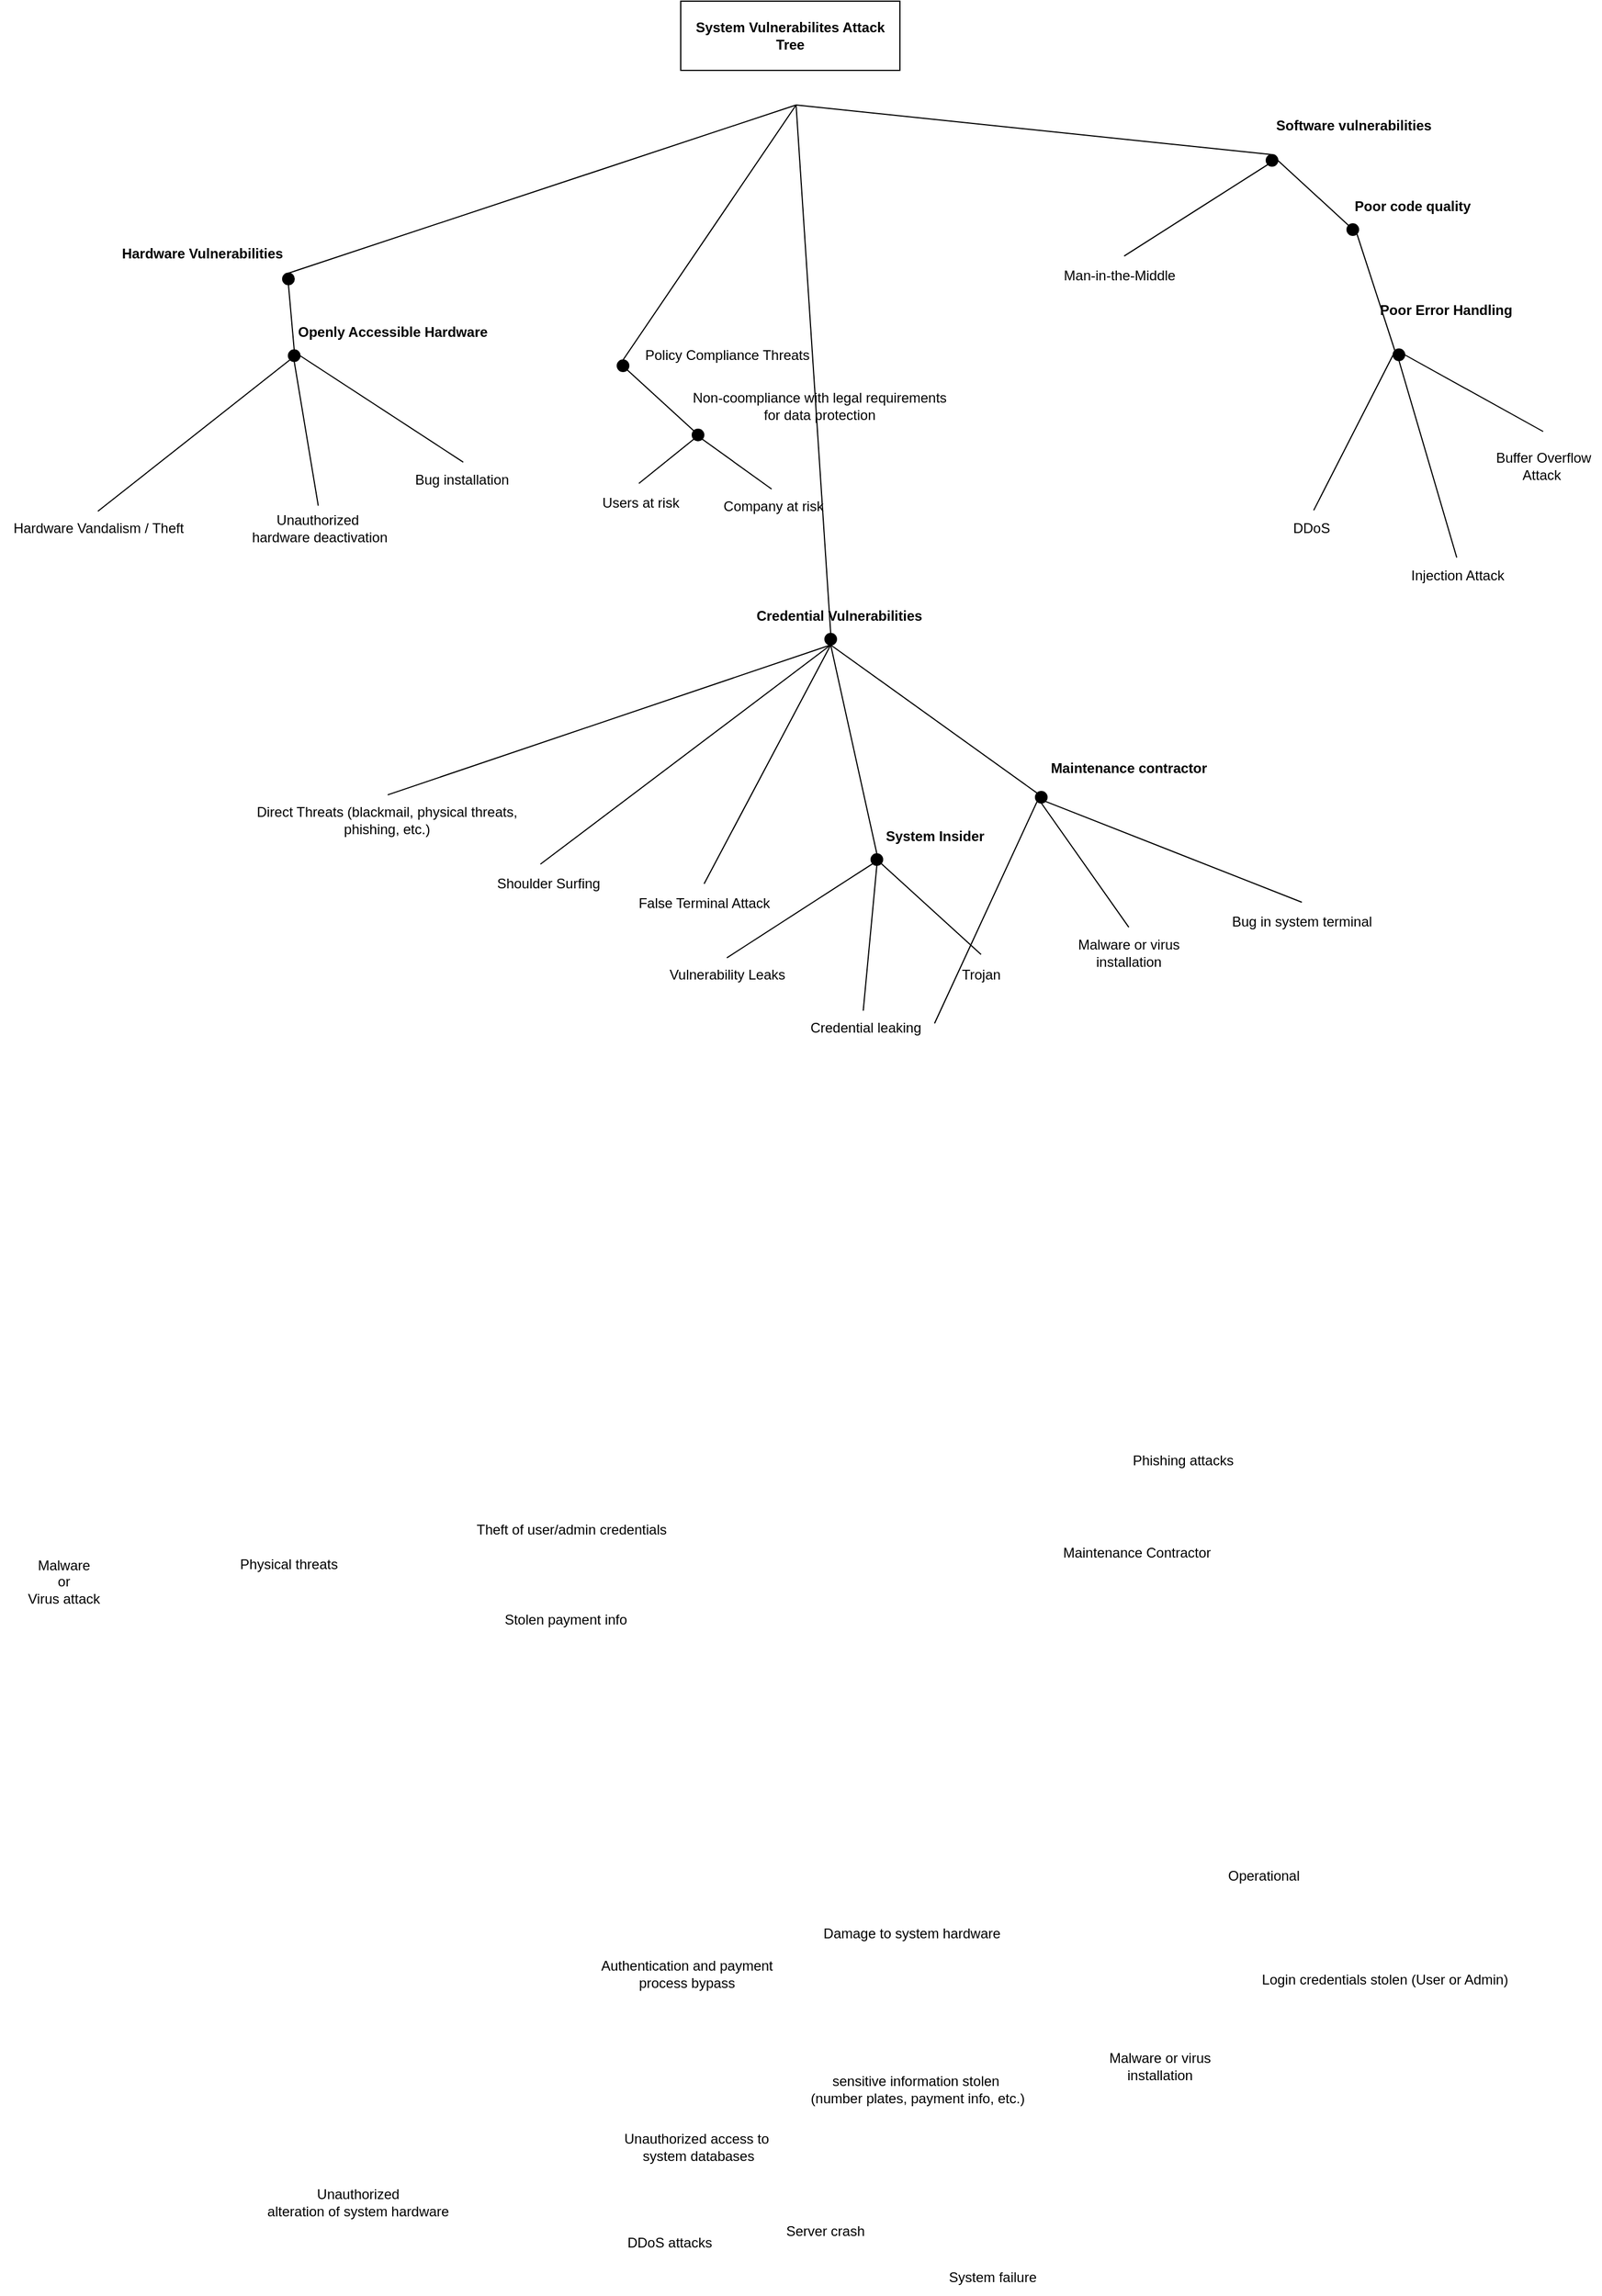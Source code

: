 <mxfile version="21.2.1" type="github">
  <diagram name="Page-1" id="3M26kK3yfDT21ngbQrwk">
    <mxGraphModel dx="1628" dy="891" grid="1" gridSize="10" guides="1" tooltips="1" connect="1" arrows="1" fold="1" page="1" pageScale="1" pageWidth="827" pageHeight="1169" math="0" shadow="0">
      <root>
        <mxCell id="0" />
        <mxCell id="1" parent="0" />
        <mxCell id="5whXlgaujgkpR1IzbLmS-13" value="Damage to system hardware" style="text;html=1;align=center;verticalAlign=middle;resizable=0;points=[];autosize=1;strokeColor=none;fillColor=none;" parent="1" vertex="1">
          <mxGeometry x="710" y="1710" width="180" height="30" as="geometry" />
        </mxCell>
        <mxCell id="5whXlgaujgkpR1IzbLmS-14" value="Unauthorized&lt;br&gt;alteration of system hardware" style="text;html=1;align=center;verticalAlign=middle;resizable=0;points=[];autosize=1;strokeColor=none;fillColor=none;" parent="1" vertex="1">
          <mxGeometry x="230" y="1938" width="180" height="40" as="geometry" />
        </mxCell>
        <mxCell id="5whXlgaujgkpR1IzbLmS-15" value="Malware &lt;br&gt;or&lt;br&gt;&amp;nbsp;Virus attack&amp;nbsp;" style="text;html=1;align=center;verticalAlign=middle;resizable=0;points=[];autosize=1;strokeColor=none;fillColor=none;" parent="1" vertex="1">
          <mxGeometry x="20" y="1390" width="90" height="60" as="geometry" />
        </mxCell>
        <mxCell id="5whXlgaujgkpR1IzbLmS-16" value="False Terminal Attack" style="text;html=1;align=center;verticalAlign=middle;resizable=0;points=[];autosize=1;strokeColor=none;fillColor=none;" parent="1" vertex="1">
          <mxGeometry x="550" y="817" width="140" height="30" as="geometry" />
        </mxCell>
        <mxCell id="5whXlgaujgkpR1IzbLmS-17" value="Operational" style="text;html=1;align=center;verticalAlign=middle;resizable=0;points=[];autosize=1;strokeColor=none;fillColor=none;" parent="1" vertex="1">
          <mxGeometry x="1060" y="1660" width="90" height="30" as="geometry" />
        </mxCell>
        <mxCell id="5whXlgaujgkpR1IzbLmS-19" value="" style="ellipse;whiteSpace=wrap;html=1;fillColor=#000000;" parent="1" vertex="1">
          <mxGeometry x="907.5" y="735" width="10" height="10" as="geometry" />
        </mxCell>
        <mxCell id="5whXlgaujgkpR1IzbLmS-21" value="" style="endArrow=none;html=1;rounded=0;exitX=0.504;exitY=-0.052;exitDx=0;exitDy=0;exitPerimeter=0;entryX=0.5;entryY=1;entryDx=0;entryDy=0;" parent="1" source="5whXlgaujgkpR1IzbLmS-46" target="5whXlgaujgkpR1IzbLmS-87" edge="1">
          <mxGeometry width="50" height="50" relative="1" as="geometry">
            <mxPoint x="60" y="846" as="sourcePoint" />
            <mxPoint x="730" y="601" as="targetPoint" />
          </mxGeometry>
        </mxCell>
        <mxCell id="5whXlgaujgkpR1IzbLmS-22" value="" style="endArrow=none;html=1;rounded=0;entryX=0.5;entryY=1;entryDx=0;entryDy=0;exitX=0.44;exitY=-0.066;exitDx=0;exitDy=0;exitPerimeter=0;" parent="1" target="5whXlgaujgkpR1IzbLmS-87" edge="1" source="5whXlgaujgkpR1IzbLmS-37">
          <mxGeometry width="50" height="50" relative="1" as="geometry">
            <mxPoint x="170" y="921" as="sourcePoint" />
            <mxPoint x="730" y="601" as="targetPoint" />
          </mxGeometry>
        </mxCell>
        <mxCell id="5whXlgaujgkpR1IzbLmS-23" value="" style="endArrow=none;html=1;rounded=0;entryX=0.5;entryY=1;entryDx=0;entryDy=0;exitX=0.502;exitY=-0.066;exitDx=0;exitDy=0;exitPerimeter=0;" parent="1" target="5whXlgaujgkpR1IzbLmS-87" edge="1" source="5whXlgaujgkpR1IzbLmS-16">
          <mxGeometry width="50" height="50" relative="1" as="geometry">
            <mxPoint x="320" y="921" as="sourcePoint" />
            <mxPoint x="730" y="601" as="targetPoint" />
          </mxGeometry>
        </mxCell>
        <mxCell id="5whXlgaujgkpR1IzbLmS-24" value="" style="endArrow=none;html=1;rounded=0;exitX=0.5;exitY=0;exitDx=0;exitDy=0;entryX=0.5;entryY=1;entryDx=0;entryDy=0;" parent="1" source="5whXlgaujgkpR1IzbLmS-72" target="5whXlgaujgkpR1IzbLmS-87" edge="1">
          <mxGeometry width="50" height="50" relative="1" as="geometry">
            <mxPoint x="570" y="931" as="sourcePoint" />
            <mxPoint x="730" y="601" as="targetPoint" />
          </mxGeometry>
        </mxCell>
        <mxCell id="5whXlgaujgkpR1IzbLmS-25" value="" style="endArrow=none;html=1;rounded=0;exitX=0;exitY=0;exitDx=0;exitDy=0;" parent="1" source="5whXlgaujgkpR1IzbLmS-87" edge="1">
          <mxGeometry width="50" height="50" relative="1" as="geometry">
            <mxPoint x="590" y="901" as="sourcePoint" />
            <mxPoint x="730" y="601" as="targetPoint" />
          </mxGeometry>
        </mxCell>
        <mxCell id="5whXlgaujgkpR1IzbLmS-37" value="Shoulder Surfing" style="text;html=1;align=center;verticalAlign=middle;resizable=0;points=[];autosize=1;strokeColor=none;fillColor=none;" parent="1" vertex="1">
          <mxGeometry x="430" y="800" width="110" height="30" as="geometry" />
        </mxCell>
        <mxCell id="5whXlgaujgkpR1IzbLmS-38" value="Unauthorized access to&amp;nbsp;&lt;br&gt;system databases" style="text;html=1;align=center;verticalAlign=middle;resizable=0;points=[];autosize=1;strokeColor=none;fillColor=none;" parent="1" vertex="1">
          <mxGeometry x="540" y="1890" width="150" height="40" as="geometry" />
        </mxCell>
        <mxCell id="5whXlgaujgkpR1IzbLmS-40" value="Authentication and payment&lt;br&gt;process bypass" style="text;html=1;align=center;verticalAlign=middle;resizable=0;points=[];autosize=1;strokeColor=none;fillColor=none;" parent="1" vertex="1">
          <mxGeometry x="520" y="1740" width="170" height="40" as="geometry" />
        </mxCell>
        <mxCell id="5whXlgaujgkpR1IzbLmS-41" value="Malware or virus&lt;br&gt;installation" style="text;html=1;align=center;verticalAlign=middle;resizable=0;points=[];autosize=1;strokeColor=none;fillColor=none;" parent="1" vertex="1">
          <mxGeometry x="960" y="1820" width="110" height="40" as="geometry" />
        </mxCell>
        <mxCell id="5whXlgaujgkpR1IzbLmS-42" value="sensitive information stolen&amp;nbsp;&lt;br&gt;(number plates, payment info, etc.)" style="text;html=1;align=center;verticalAlign=middle;resizable=0;points=[];autosize=1;strokeColor=none;fillColor=none;" parent="1" vertex="1">
          <mxGeometry x="700" y="1840" width="210" height="40" as="geometry" />
        </mxCell>
        <mxCell id="5whXlgaujgkpR1IzbLmS-43" value="DDoS attacks" style="text;html=1;align=center;verticalAlign=middle;resizable=0;points=[];autosize=1;strokeColor=none;fillColor=none;" parent="1" vertex="1">
          <mxGeometry x="540" y="1978" width="100" height="30" as="geometry" />
        </mxCell>
        <mxCell id="5whXlgaujgkpR1IzbLmS-44" value="Server crash" style="text;html=1;align=center;verticalAlign=middle;resizable=0;points=[];autosize=1;strokeColor=none;fillColor=none;" parent="1" vertex="1">
          <mxGeometry x="680" y="1968" width="90" height="30" as="geometry" />
        </mxCell>
        <mxCell id="5whXlgaujgkpR1IzbLmS-45" value="System failure" style="text;html=1;align=center;verticalAlign=middle;resizable=0;points=[];autosize=1;strokeColor=none;fillColor=none;" parent="1" vertex="1">
          <mxGeometry x="820" y="2008" width="100" height="30" as="geometry" />
        </mxCell>
        <mxCell id="5whXlgaujgkpR1IzbLmS-46" value="Direct Threats (blackmail, physical threats,&lt;br&gt;phishing, etc.)" style="text;html=1;align=center;verticalAlign=middle;resizable=0;points=[];autosize=1;strokeColor=none;fillColor=none;" parent="1" vertex="1">
          <mxGeometry x="220" y="740" width="250" height="40" as="geometry" />
        </mxCell>
        <mxCell id="5whXlgaujgkpR1IzbLmS-47" value="Phishing attacks" style="text;html=1;align=center;verticalAlign=middle;resizable=0;points=[];autosize=1;strokeColor=none;fillColor=none;" parent="1" vertex="1">
          <mxGeometry x="980" y="1300" width="110" height="30" as="geometry" />
        </mxCell>
        <mxCell id="5whXlgaujgkpR1IzbLmS-48" value="Login credentials stolen (User or Admin)" style="text;html=1;align=center;verticalAlign=middle;resizable=0;points=[];autosize=1;strokeColor=none;fillColor=none;" parent="1" vertex="1">
          <mxGeometry x="1090" y="1750" width="240" height="30" as="geometry" />
        </mxCell>
        <mxCell id="5whXlgaujgkpR1IzbLmS-50" value="&lt;b&gt;Maintenance contractor&lt;/b&gt;" style="text;html=1;align=center;verticalAlign=middle;resizable=0;points=[];autosize=1;strokeColor=none;fillColor=none;" parent="1" vertex="1">
          <mxGeometry x="907.5" y="700" width="160" height="30" as="geometry" />
        </mxCell>
        <mxCell id="5whXlgaujgkpR1IzbLmS-52" value="Theft of user/admin credentials" style="text;html=1;align=center;verticalAlign=middle;resizable=0;points=[];autosize=1;strokeColor=none;fillColor=none;" parent="1" vertex="1">
          <mxGeometry x="410" y="1360" width="190" height="30" as="geometry" />
        </mxCell>
        <mxCell id="5whXlgaujgkpR1IzbLmS-53" value="Maintenance Contractor" style="text;html=1;align=center;verticalAlign=middle;resizable=0;points=[];autosize=1;strokeColor=none;fillColor=none;" parent="1" vertex="1">
          <mxGeometry x="920" y="1380" width="150" height="30" as="geometry" />
        </mxCell>
        <mxCell id="5whXlgaujgkpR1IzbLmS-54" value="Physical threats" style="text;html=1;align=center;verticalAlign=middle;resizable=0;points=[];autosize=1;strokeColor=none;fillColor=none;" parent="1" vertex="1">
          <mxGeometry x="205" y="1390" width="110" height="30" as="geometry" />
        </mxCell>
        <mxCell id="5whXlgaujgkpR1IzbLmS-66" value="Stolen payment info" style="text;html=1;align=center;verticalAlign=middle;resizable=0;points=[];autosize=1;strokeColor=none;fillColor=none;" parent="1" vertex="1">
          <mxGeometry x="435" y="1438" width="130" height="30" as="geometry" />
        </mxCell>
        <mxCell id="5whXlgaujgkpR1IzbLmS-67" value="&lt;b&gt;Credential Vulnerabilities&lt;/b&gt;" style="text;html=1;align=center;verticalAlign=middle;resizable=0;points=[];autosize=1;strokeColor=none;fillColor=none;" parent="1" vertex="1">
          <mxGeometry x="652" y="568" width="170" height="30" as="geometry" />
        </mxCell>
        <mxCell id="5whXlgaujgkpR1IzbLmS-69" value="&lt;b&gt;System Insider&lt;/b&gt;" style="text;html=1;align=center;verticalAlign=middle;resizable=0;points=[];autosize=1;strokeColor=none;fillColor=none;" parent="1" vertex="1">
          <mxGeometry x="765" y="759" width="110" height="30" as="geometry" />
        </mxCell>
        <mxCell id="5whXlgaujgkpR1IzbLmS-72" value="" style="ellipse;whiteSpace=wrap;html=1;fillColor=#000000;" parent="1" vertex="1">
          <mxGeometry x="765" y="789" width="10" height="10" as="geometry" />
        </mxCell>
        <mxCell id="5whXlgaujgkpR1IzbLmS-74" value="" style="endArrow=none;html=1;rounded=0;exitX=0.505;exitY=-0.09;exitDx=0;exitDy=0;exitPerimeter=0;" parent="1" source="5whXlgaujgkpR1IzbLmS-75" target="5whXlgaujgkpR1IzbLmS-72" edge="1">
          <mxGeometry width="50" height="50" relative="1" as="geometry">
            <mxPoint x="815" y="879" as="sourcePoint" />
            <mxPoint x="955" y="859" as="targetPoint" />
          </mxGeometry>
        </mxCell>
        <mxCell id="5whXlgaujgkpR1IzbLmS-75" value="Trojan" style="text;html=1;align=center;verticalAlign=middle;resizable=0;points=[];autosize=1;strokeColor=none;fillColor=none;" parent="1" vertex="1">
          <mxGeometry x="830" y="879" width="60" height="30" as="geometry" />
        </mxCell>
        <mxCell id="5whXlgaujgkpR1IzbLmS-76" value="" style="endArrow=none;html=1;rounded=0;entryX=0.5;entryY=1;entryDx=0;entryDy=0;exitX=0.485;exitY=0;exitDx=0;exitDy=0;exitPerimeter=0;" parent="1" target="5whXlgaujgkpR1IzbLmS-72" edge="1" source="5whXlgaujgkpR1IzbLmS-92">
          <mxGeometry width="50" height="50" relative="1" as="geometry">
            <mxPoint x="772.89" y="925.82" as="sourcePoint" />
            <mxPoint x="744" y="830" as="targetPoint" />
          </mxGeometry>
        </mxCell>
        <mxCell id="5whXlgaujgkpR1IzbLmS-78" value="" style="endArrow=none;html=1;rounded=0;entryX=0;entryY=1;entryDx=0;entryDy=0;exitX=0.5;exitY=0.006;exitDx=0;exitDy=0;exitPerimeter=0;" parent="1" source="5whXlgaujgkpR1IzbLmS-79" target="5whXlgaujgkpR1IzbLmS-72" edge="1">
          <mxGeometry width="50" height="50" relative="1" as="geometry">
            <mxPoint x="695" y="879" as="sourcePoint" />
            <mxPoint x="745" y="799" as="targetPoint" />
          </mxGeometry>
        </mxCell>
        <mxCell id="5whXlgaujgkpR1IzbLmS-79" value="Vulnerability Leaks" style="text;html=1;align=center;verticalAlign=middle;resizable=0;points=[];autosize=1;strokeColor=none;fillColor=none;" parent="1" vertex="1">
          <mxGeometry x="580" y="879" width="120" height="30" as="geometry" />
        </mxCell>
        <mxCell id="5whXlgaujgkpR1IzbLmS-80" value="" style="endArrow=none;html=1;rounded=0;entryX=1;entryY=1;entryDx=0;entryDy=0;exitX=0.506;exitY=-0.067;exitDx=0;exitDy=0;exitPerimeter=0;" parent="1" source="5whXlgaujgkpR1IzbLmS-81" target="5whXlgaujgkpR1IzbLmS-19" edge="1">
          <mxGeometry width="50" height="50" relative="1" as="geometry">
            <mxPoint x="1007.5" y="835" as="sourcePoint" />
            <mxPoint x="937.5" y="776" as="targetPoint" />
          </mxGeometry>
        </mxCell>
        <mxCell id="5whXlgaujgkpR1IzbLmS-81" value="Bug in system terminal" style="text;html=1;align=center;verticalAlign=middle;resizable=0;points=[];autosize=1;strokeColor=none;fillColor=none;" parent="1" vertex="1">
          <mxGeometry x="1067.5" y="833" width="140" height="30" as="geometry" />
        </mxCell>
        <mxCell id="5whXlgaujgkpR1IzbLmS-82" value="" style="endArrow=none;html=1;rounded=0;exitX=0.508;exitY=-0.058;exitDx=0;exitDy=0;exitPerimeter=0;entryX=0.5;entryY=1;entryDx=0;entryDy=0;" parent="1" source="5whXlgaujgkpR1IzbLmS-83" target="5whXlgaujgkpR1IzbLmS-19" edge="1">
          <mxGeometry width="50" height="50" relative="1" as="geometry">
            <mxPoint x="993.5" y="844" as="sourcePoint" />
            <mxPoint x="907.5" y="765" as="targetPoint" />
          </mxGeometry>
        </mxCell>
        <mxCell id="5whXlgaujgkpR1IzbLmS-83" value="Malware or virus&lt;br&gt;installation" style="text;html=1;align=center;verticalAlign=middle;resizable=0;points=[];autosize=1;strokeColor=none;fillColor=none;" parent="1" vertex="1">
          <mxGeometry x="932.5" y="855" width="110" height="40" as="geometry" />
        </mxCell>
        <mxCell id="5whXlgaujgkpR1IzbLmS-84" value="" style="endArrow=none;html=1;rounded=0;exitX=1;exitY=0.367;exitDx=0;exitDy=0;exitPerimeter=0;entryX=0;entryY=1;entryDx=0;entryDy=0;" parent="1" target="5whXlgaujgkpR1IzbLmS-19" edge="1" source="5whXlgaujgkpR1IzbLmS-92">
          <mxGeometry width="50" height="50" relative="1" as="geometry">
            <mxPoint x="963.5" y="1033.83" as="sourcePoint" />
            <mxPoint x="1029" y="950.5" as="targetPoint" />
          </mxGeometry>
        </mxCell>
        <mxCell id="5whXlgaujgkpR1IzbLmS-86" value="&lt;b&gt;Software vulnerabilities&lt;/b&gt;" style="text;html=1;align=center;verticalAlign=middle;resizable=0;points=[];autosize=1;strokeColor=none;fillColor=none;" parent="1" vertex="1">
          <mxGeometry x="1102.5" y="143" width="160" height="30" as="geometry" />
        </mxCell>
        <mxCell id="5whXlgaujgkpR1IzbLmS-88" value="" style="endArrow=none;html=1;rounded=0;exitX=0;exitY=0;exitDx=0;exitDy=0;entryX=0.5;entryY=1;entryDx=0;entryDy=0;" parent="1" source="5whXlgaujgkpR1IzbLmS-19" target="5whXlgaujgkpR1IzbLmS-87" edge="1">
          <mxGeometry width="50" height="50" relative="1" as="geometry">
            <mxPoint x="861" y="932" as="sourcePoint" />
            <mxPoint x="730" y="601" as="targetPoint" />
          </mxGeometry>
        </mxCell>
        <mxCell id="5whXlgaujgkpR1IzbLmS-87" value="" style="ellipse;whiteSpace=wrap;html=1;fillColor=#000000;" parent="1" vertex="1">
          <mxGeometry x="725" y="598" width="10" height="10" as="geometry" />
        </mxCell>
        <mxCell id="5whXlgaujgkpR1IzbLmS-89" value="&lt;b&gt;Hardware Vulnerabilities&lt;br&gt;&lt;br&gt;&lt;/b&gt;" style="text;html=1;align=center;verticalAlign=middle;resizable=0;points=[];autosize=1;strokeColor=none;fillColor=none;" parent="1" vertex="1">
          <mxGeometry x="105" y="255.75" width="160" height="40" as="geometry" />
        </mxCell>
        <mxCell id="5whXlgaujgkpR1IzbLmS-91" value="&lt;b style=&quot;border-color: var(--border-color);&quot;&gt;System Vulnerabilites Attack Tree&lt;/b&gt;" style="whiteSpace=wrap;html=1;" parent="1" vertex="1">
          <mxGeometry x="600" y="50" width="190" height="60" as="geometry" />
        </mxCell>
        <mxCell id="5whXlgaujgkpR1IzbLmS-92" value="Credential leaking" style="text;html=1;align=center;verticalAlign=middle;resizable=0;points=[];autosize=1;strokeColor=none;fillColor=none;" parent="1" vertex="1">
          <mxGeometry x="700" y="925" width="120" height="30" as="geometry" />
        </mxCell>
        <mxCell id="5whXlgaujgkpR1IzbLmS-94" value="" style="ellipse;whiteSpace=wrap;html=1;fillColor=#000000;" parent="1" vertex="1">
          <mxGeometry x="260" y="352.25" width="10" height="10" as="geometry" />
        </mxCell>
        <mxCell id="5whXlgaujgkpR1IzbLmS-95" value="Hardware Vandalism / Theft" style="text;html=1;align=center;verticalAlign=middle;resizable=0;points=[];autosize=1;strokeColor=none;fillColor=none;" parent="1" vertex="1">
          <mxGeometry x="10" y="492.25" width="170" height="30" as="geometry" />
        </mxCell>
        <mxCell id="5whXlgaujgkpR1IzbLmS-96" value="" style="endArrow=none;html=1;rounded=0;entryX=0;entryY=1;entryDx=0;entryDy=0;exitX=0.499;exitY=-0.004;exitDx=0;exitDy=0;exitPerimeter=0;" parent="1" source="5whXlgaujgkpR1IzbLmS-95" target="5whXlgaujgkpR1IzbLmS-94" edge="1">
          <mxGeometry width="50" height="50" relative="1" as="geometry">
            <mxPoint x="210" y="412.25" as="sourcePoint" />
            <mxPoint x="260" y="362.25" as="targetPoint" />
          </mxGeometry>
        </mxCell>
        <mxCell id="5whXlgaujgkpR1IzbLmS-97" value="" style="endArrow=none;html=1;rounded=0;entryX=0.5;entryY=1;entryDx=0;entryDy=0;exitX=0.506;exitY=0.001;exitDx=0;exitDy=0;exitPerimeter=0;" parent="1" source="5whXlgaujgkpR1IzbLmS-98" target="5whXlgaujgkpR1IzbLmS-94" edge="1">
          <mxGeometry width="50" height="50" relative="1" as="geometry">
            <mxPoint x="270" y="472.25" as="sourcePoint" />
            <mxPoint x="270" y="372.25" as="targetPoint" />
          </mxGeometry>
        </mxCell>
        <mxCell id="5whXlgaujgkpR1IzbLmS-98" value="Unauthorized&lt;br&gt;&amp;nbsp;hardware deactivation" style="text;html=1;align=center;verticalAlign=middle;resizable=0;points=[];autosize=1;strokeColor=none;fillColor=none;" parent="1" vertex="1">
          <mxGeometry x="215" y="487.25" width="140" height="40" as="geometry" />
        </mxCell>
        <mxCell id="5whXlgaujgkpR1IzbLmS-99" value="Bug installation" style="text;html=1;align=center;verticalAlign=middle;resizable=0;points=[];autosize=1;strokeColor=none;fillColor=none;" parent="1" vertex="1">
          <mxGeometry x="360" y="450.25" width="100" height="30" as="geometry" />
        </mxCell>
        <mxCell id="5whXlgaujgkpR1IzbLmS-100" value="" style="endArrow=none;html=1;rounded=0;entryX=1;entryY=0.5;entryDx=0;entryDy=0;exitX=0.515;exitY=-0.024;exitDx=0;exitDy=0;exitPerimeter=0;" parent="1" source="5whXlgaujgkpR1IzbLmS-99" target="5whXlgaujgkpR1IzbLmS-94" edge="1">
          <mxGeometry width="50" height="50" relative="1" as="geometry">
            <mxPoint x="296" y="497.25" as="sourcePoint" />
            <mxPoint x="275" y="372.25" as="targetPoint" />
          </mxGeometry>
        </mxCell>
        <mxCell id="5whXlgaujgkpR1IzbLmS-102" value="" style="ellipse;whiteSpace=wrap;html=1;fillColor=#000000;" parent="1" vertex="1">
          <mxGeometry x="1107.5" y="183" width="10" height="10" as="geometry" />
        </mxCell>
        <mxCell id="5whXlgaujgkpR1IzbLmS-103" value="" style="endArrow=none;html=1;rounded=0;entryX=1;entryY=0.5;entryDx=0;entryDy=0;exitX=0;exitY=0;exitDx=0;exitDy=0;" parent="1" source="5whXlgaujgkpR1IzbLmS-105" target="5whXlgaujgkpR1IzbLmS-102" edge="1">
          <mxGeometry width="50" height="50" relative="1" as="geometry">
            <mxPoint x="1252.5" y="363" as="sourcePoint" />
            <mxPoint x="1122.5" y="353" as="targetPoint" />
          </mxGeometry>
        </mxCell>
        <mxCell id="5whXlgaujgkpR1IzbLmS-104" value="&lt;b&gt;Poor code quality&lt;br&gt;&lt;/b&gt;" style="text;html=1;align=center;verticalAlign=middle;resizable=0;points=[];autosize=1;strokeColor=none;fillColor=none;" parent="1" vertex="1">
          <mxGeometry x="1173.5" y="213" width="120" height="30" as="geometry" />
        </mxCell>
        <mxCell id="5whXlgaujgkpR1IzbLmS-105" value="" style="ellipse;whiteSpace=wrap;html=1;fillColor=#000000;" parent="1" vertex="1">
          <mxGeometry x="1177.5" y="243" width="10" height="10" as="geometry" />
        </mxCell>
        <mxCell id="aO4KG-uAG1XMvcOvrhz0-1" value="" style="endArrow=none;html=1;rounded=0;entryX=1;entryY=0.5;entryDx=0;entryDy=0;exitX=0.5;exitY=0;exitDx=0;exitDy=0;" edge="1" parent="1" source="aO4KG-uAG1XMvcOvrhz0-2" target="aO4KG-uAG1XMvcOvrhz0-12">
          <mxGeometry width="50" height="50" relative="1" as="geometry">
            <mxPoint x="1357.5" y="423" as="sourcePoint" />
            <mxPoint x="1177.5" y="421.5" as="targetPoint" />
          </mxGeometry>
        </mxCell>
        <mxCell id="aO4KG-uAG1XMvcOvrhz0-2" value="Buffer Overflow Attack&amp;nbsp;" style="text;html=1;strokeColor=none;fillColor=none;align=center;verticalAlign=middle;whiteSpace=wrap;rounded=0;" vertex="1" parent="1">
          <mxGeometry x="1297.5" y="423" width="100" height="60" as="geometry" />
        </mxCell>
        <mxCell id="aO4KG-uAG1XMvcOvrhz0-5" value="" style="endArrow=none;html=1;rounded=0;exitX=0.501;exitY=-0.026;exitDx=0;exitDy=0;exitPerimeter=0;entryX=0.5;entryY=1;entryDx=0;entryDy=0;" edge="1" parent="1" source="aO4KG-uAG1XMvcOvrhz0-6" target="aO4KG-uAG1XMvcOvrhz0-12">
          <mxGeometry width="50" height="50" relative="1" as="geometry">
            <mxPoint x="1077.5" y="471.5" as="sourcePoint" />
            <mxPoint x="1117.5" y="421.5" as="targetPoint" />
          </mxGeometry>
        </mxCell>
        <mxCell id="aO4KG-uAG1XMvcOvrhz0-6" value="Injection Attack" style="text;html=1;align=center;verticalAlign=middle;resizable=0;points=[];autosize=1;strokeColor=none;fillColor=none;" vertex="1" parent="1">
          <mxGeometry x="1222.5" y="533" width="100" height="30" as="geometry" />
        </mxCell>
        <mxCell id="aO4KG-uAG1XMvcOvrhz0-10" value="" style="endArrow=none;html=1;rounded=0;entryX=1;entryY=1;entryDx=0;entryDy=0;exitX=0;exitY=0;exitDx=0;exitDy=0;" edge="1" parent="1" source="aO4KG-uAG1XMvcOvrhz0-12" target="5whXlgaujgkpR1IzbLmS-105">
          <mxGeometry width="50" height="50" relative="1" as="geometry">
            <mxPoint x="1317.5" y="433" as="sourcePoint" />
            <mxPoint x="1267.5" y="423" as="targetPoint" />
          </mxGeometry>
        </mxCell>
        <mxCell id="aO4KG-uAG1XMvcOvrhz0-11" value="&lt;b&gt;Poor Error Handling&lt;/b&gt;" style="text;html=1;align=center;verticalAlign=middle;resizable=0;points=[];autosize=1;strokeColor=none;fillColor=none;" vertex="1" parent="1">
          <mxGeometry x="1192.5" y="303" width="140" height="30" as="geometry" />
        </mxCell>
        <mxCell id="aO4KG-uAG1XMvcOvrhz0-12" value="" style="ellipse;whiteSpace=wrap;html=1;fillColor=#000000;" vertex="1" parent="1">
          <mxGeometry x="1217.5" y="351.5" width="10" height="10" as="geometry" />
        </mxCell>
        <mxCell id="aO4KG-uAG1XMvcOvrhz0-14" value="DDoS&amp;nbsp;" style="text;html=1;align=center;verticalAlign=middle;resizable=0;points=[];autosize=1;strokeColor=none;fillColor=none;" vertex="1" parent="1">
          <mxGeometry x="1117.5" y="491.5" width="60" height="30" as="geometry" />
        </mxCell>
        <mxCell id="aO4KG-uAG1XMvcOvrhz0-15" value="" style="endArrow=none;html=1;rounded=0;entryX=0;entryY=0.5;entryDx=0;entryDy=0;exitX=0.519;exitY=-0.007;exitDx=0;exitDy=0;exitPerimeter=0;" edge="1" parent="1" source="aO4KG-uAG1XMvcOvrhz0-14" target="aO4KG-uAG1XMvcOvrhz0-12">
          <mxGeometry width="50" height="50" relative="1" as="geometry">
            <mxPoint x="997.5" y="471.5" as="sourcePoint" />
            <mxPoint x="1047.5" y="421.5" as="targetPoint" />
          </mxGeometry>
        </mxCell>
        <mxCell id="aO4KG-uAG1XMvcOvrhz0-24" value="&lt;b&gt;Openly Accessible Hardware&lt;/b&gt;" style="text;html=1;align=center;verticalAlign=middle;resizable=0;points=[];autosize=1;strokeColor=none;fillColor=none;" vertex="1" parent="1">
          <mxGeometry x="255" y="322.25" width="190" height="30" as="geometry" />
        </mxCell>
        <mxCell id="aO4KG-uAG1XMvcOvrhz0-25" value="" style="ellipse;whiteSpace=wrap;html=1;fillColor=#000000;" vertex="1" parent="1">
          <mxGeometry x="255" y="285.75" width="10" height="10" as="geometry" />
        </mxCell>
        <mxCell id="aO4KG-uAG1XMvcOvrhz0-26" value="" style="endArrow=none;html=1;rounded=0;entryX=0.5;entryY=1;entryDx=0;entryDy=0;exitX=0.5;exitY=0;exitDx=0;exitDy=0;" edge="1" parent="1" source="5whXlgaujgkpR1IzbLmS-94" target="aO4KG-uAG1XMvcOvrhz0-25">
          <mxGeometry width="50" height="50" relative="1" as="geometry">
            <mxPoint x="275" y="415.75" as="sourcePoint" />
            <mxPoint x="325" y="365.75" as="targetPoint" />
          </mxGeometry>
        </mxCell>
        <mxCell id="aO4KG-uAG1XMvcOvrhz0-28" value="Policy Compliance Threats" style="text;html=1;align=center;verticalAlign=middle;resizable=0;points=[];autosize=1;strokeColor=none;fillColor=none;" vertex="1" parent="1">
          <mxGeometry x="555" y="342.25" width="170" height="30" as="geometry" />
        </mxCell>
        <mxCell id="aO4KG-uAG1XMvcOvrhz0-29" value="" style="ellipse;whiteSpace=wrap;html=1;fillColor=#000000;" vertex="1" parent="1">
          <mxGeometry x="545" y="361" width="10" height="10" as="geometry" />
        </mxCell>
        <mxCell id="aO4KG-uAG1XMvcOvrhz0-30" value="" style="endArrow=none;html=1;rounded=0;entryX=1;entryY=1;entryDx=0;entryDy=0;exitX=0;exitY=0;exitDx=0;exitDy=0;" edge="1" parent="1" source="aO4KG-uAG1XMvcOvrhz0-32" target="aO4KG-uAG1XMvcOvrhz0-29">
          <mxGeometry width="50" height="50" relative="1" as="geometry">
            <mxPoint x="610" y="428" as="sourcePoint" />
            <mxPoint x="650" y="358" as="targetPoint" />
          </mxGeometry>
        </mxCell>
        <mxCell id="aO4KG-uAG1XMvcOvrhz0-31" value="Non-coompliance with legal requirements&lt;br&gt;for data protection" style="text;html=1;align=center;verticalAlign=middle;resizable=0;points=[];autosize=1;strokeColor=none;fillColor=none;" vertex="1" parent="1">
          <mxGeometry x="600" y="381" width="240" height="40" as="geometry" />
        </mxCell>
        <mxCell id="aO4KG-uAG1XMvcOvrhz0-32" value="" style="ellipse;whiteSpace=wrap;html=1;fillColor=#000000;" vertex="1" parent="1">
          <mxGeometry x="610" y="421" width="10" height="10" as="geometry" />
        </mxCell>
        <mxCell id="aO4KG-uAG1XMvcOvrhz0-33" value="" style="endArrow=none;html=1;rounded=0;exitX=1;exitY=1;exitDx=0;exitDy=0;entryX=0.489;entryY=-0.004;entryDx=0;entryDy=0;entryPerimeter=0;" edge="1" parent="1" source="aO4KG-uAG1XMvcOvrhz0-32" target="aO4KG-uAG1XMvcOvrhz0-34">
          <mxGeometry width="50" height="50" relative="1" as="geometry">
            <mxPoint x="600" y="408" as="sourcePoint" />
            <mxPoint x="670" y="458" as="targetPoint" />
          </mxGeometry>
        </mxCell>
        <mxCell id="aO4KG-uAG1XMvcOvrhz0-34" value="Company at risk" style="text;html=1;align=center;verticalAlign=middle;resizable=0;points=[];autosize=1;strokeColor=none;fillColor=none;" vertex="1" parent="1">
          <mxGeometry x="625" y="473" width="110" height="30" as="geometry" />
        </mxCell>
        <mxCell id="aO4KG-uAG1XMvcOvrhz0-35" value="Users at risk" style="text;html=1;align=center;verticalAlign=middle;resizable=0;points=[];autosize=1;strokeColor=none;fillColor=none;" vertex="1" parent="1">
          <mxGeometry x="520" y="469.5" width="90" height="30" as="geometry" />
        </mxCell>
        <mxCell id="aO4KG-uAG1XMvcOvrhz0-36" value="" style="endArrow=none;html=1;rounded=0;entryX=0;entryY=1;entryDx=0;entryDy=0;exitX=0.486;exitY=-0.05;exitDx=0;exitDy=0;exitPerimeter=0;" edge="1" parent="1" source="aO4KG-uAG1XMvcOvrhz0-35" target="aO4KG-uAG1XMvcOvrhz0-32">
          <mxGeometry width="50" height="50" relative="1" as="geometry">
            <mxPoint x="570" y="468" as="sourcePoint" />
            <mxPoint x="590" y="438" as="targetPoint" />
          </mxGeometry>
        </mxCell>
        <mxCell id="aO4KG-uAG1XMvcOvrhz0-37" value="Man-in-the-Middle" style="text;html=1;align=center;verticalAlign=middle;resizable=0;points=[];autosize=1;strokeColor=none;fillColor=none;" vertex="1" parent="1">
          <mxGeometry x="920" y="273" width="120" height="30" as="geometry" />
        </mxCell>
        <mxCell id="aO4KG-uAG1XMvcOvrhz0-38" value="" style="endArrow=none;html=1;rounded=0;entryX=0;entryY=1;entryDx=0;entryDy=0;exitX=0.536;exitY=-0.068;exitDx=0;exitDy=0;exitPerimeter=0;" edge="1" parent="1" source="aO4KG-uAG1XMvcOvrhz0-37" target="5whXlgaujgkpR1IzbLmS-102">
          <mxGeometry width="50" height="50" relative="1" as="geometry">
            <mxPoint x="1020" y="270" as="sourcePoint" />
            <mxPoint x="950" y="310" as="targetPoint" />
          </mxGeometry>
        </mxCell>
        <mxCell id="aO4KG-uAG1XMvcOvrhz0-39" value="" style="endArrow=none;html=1;rounded=0;exitX=0.5;exitY=0;exitDx=0;exitDy=0;" edge="1" parent="1" source="5whXlgaujgkpR1IzbLmS-87">
          <mxGeometry width="50" height="50" relative="1" as="geometry">
            <mxPoint x="720" y="500" as="sourcePoint" />
            <mxPoint x="700" y="140" as="targetPoint" />
          </mxGeometry>
        </mxCell>
        <mxCell id="aO4KG-uAG1XMvcOvrhz0-40" value="" style="endArrow=none;html=1;rounded=0;exitX=0.5;exitY=0;exitDx=0;exitDy=0;" edge="1" parent="1" source="aO4KG-uAG1XMvcOvrhz0-29">
          <mxGeometry width="50" height="50" relative="1" as="geometry">
            <mxPoint x="530" y="370" as="sourcePoint" />
            <mxPoint x="700" y="140" as="targetPoint" />
          </mxGeometry>
        </mxCell>
        <mxCell id="aO4KG-uAG1XMvcOvrhz0-41" value="" style="endArrow=none;html=1;rounded=0;exitX=0.5;exitY=0;exitDx=0;exitDy=0;" edge="1" parent="1" source="aO4KG-uAG1XMvcOvrhz0-25">
          <mxGeometry width="50" height="50" relative="1" as="geometry">
            <mxPoint x="320" y="200" as="sourcePoint" />
            <mxPoint x="700" y="140" as="targetPoint" />
          </mxGeometry>
        </mxCell>
        <mxCell id="aO4KG-uAG1XMvcOvrhz0-42" value="" style="endArrow=none;html=1;rounded=0;exitX=0.5;exitY=0;exitDx=0;exitDy=0;" edge="1" parent="1" source="5whXlgaujgkpR1IzbLmS-102">
          <mxGeometry width="50" height="50" relative="1" as="geometry">
            <mxPoint x="970" y="480" as="sourcePoint" />
            <mxPoint x="700" y="140" as="targetPoint" />
          </mxGeometry>
        </mxCell>
      </root>
    </mxGraphModel>
  </diagram>
</mxfile>
